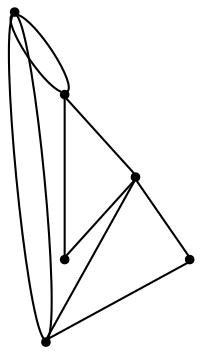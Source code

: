 graph {
  node [shape=point,comment="{\"directed\":false,\"doi\":\"10.1007/978-3-662-45803-7_40\",\"figure\":\"4 (1)\"}"]

  v0 [pos="1691.5529174220082,725.9112318033871"]
  v1 [pos="1704.3954535885823,767.9915771248077"]
  v2 [pos="1639.4737451459014,978.3767647160332"]
  v3 [pos="1692.4702505230714,813.5489324765659"]
  v4 [pos="1677.8471286881413,769.1131768477296"]
  v5 [pos="1746.2173937089774,978.3767647160332"]

  v0 -- v4 [id="-1",pos="1691.5529174220082,725.9112318033871 1687.070627346868,713.8131961350781 1687.070627346868,713.8131961350781 1687.070627346868,713.8131961350781 1662.994864450417,723.9392722179414 1662.994864450417,723.9392722179414 1662.994864450417,723.9392722179414 1677.8471286881413,769.1131768477296 1677.8471286881413,769.1131768477296 1677.8471286881413,769.1131768477296"]
  v4 -- v2 [id="-2",pos="1677.8471286881413,769.1131768477296 1598.5484284633433,1019.8192765289615 1598.5484284633433,1019.8192765289615 1598.5484284633433,1019.8192765289615 1626.9689578187638,1020.065262584346 1626.9689578187638,1020.065262584346 1626.9689578187638,1020.065262584346 1639.4737451459014,978.3767647160332 1639.4737451459014,978.3767647160332 1639.4737451459014,978.3767647160332"]
  v4 -- v3 [id="-6",pos="1677.8471286881413,769.1131768477296 1692.4702505230714,813.5489324765659 1692.4702505230714,813.5489324765659 1692.4702505230714,813.5489324765659"]
  v3 -- v5 [id="-7",pos="1692.4702505230714,813.5489324765659 1746.2173937089774,978.3767647160332 1746.2173937089774,978.3767647160332 1746.2173937089774,978.3767647160332"]
  v5 -- v1 [id="-8",pos="1746.2173937089774,978.3767647160332 1764.8850077921359,1033.7140218260097 1764.8850077921359,1033.7140218260097 1764.8850077921359,1033.7140218260097 1791.6001552332198,1031.6129306935168 1791.6001552332198,1031.6129306935168 1791.6001552332198,1031.6129306935168 1704.3954535885823,767.9915771248077 1704.3954535885823,767.9915771248077 1704.3954535885823,767.9915771248077"]
  v0 -- v1 [id="-9",pos="1691.5529174220082,725.9112318033871 1694.2507407551918,717.2692143375705 1694.2507407551918,717.2692143375705 1694.2507407551918,717.2692143375705 1717.5593235619892,733.6110978685572 1717.5593235619892,733.6110978685572 1717.5593235619892,733.6110978685572 1704.3954535885823,767.9915771248077 1704.3954535885823,767.9915771248077 1704.3954535885823,767.9915771248077"]
  v0 -- v1 [id="-11",pos="1691.5529174220082,725.9112318033871 1704.3954535885823,767.9915771248077 1704.3954535885823,767.9915771248077 1704.3954535885823,767.9915771248077"]
  v4 -- v0 [id="-13",pos="1677.8471286881413,769.1131768477296 1691.5529174220082,725.9112318033871 1691.5529174220082,725.9112318033871 1691.5529174220082,725.9112318033871"]
  v3 -- v1 [id="-15",pos="1692.4702505230714,813.5489324765659 1704.3954535885823,767.9915771248077 1704.3954535885823,767.9915771248077 1704.3954535885823,767.9915771248077"]
  v3 -- v2 [id="-25",pos="1692.4702505230714,813.5489324765659 1639.4737451459014,978.3767647160332 1639.4737451459014,978.3767647160332 1639.4737451459014,978.3767647160332"]
}